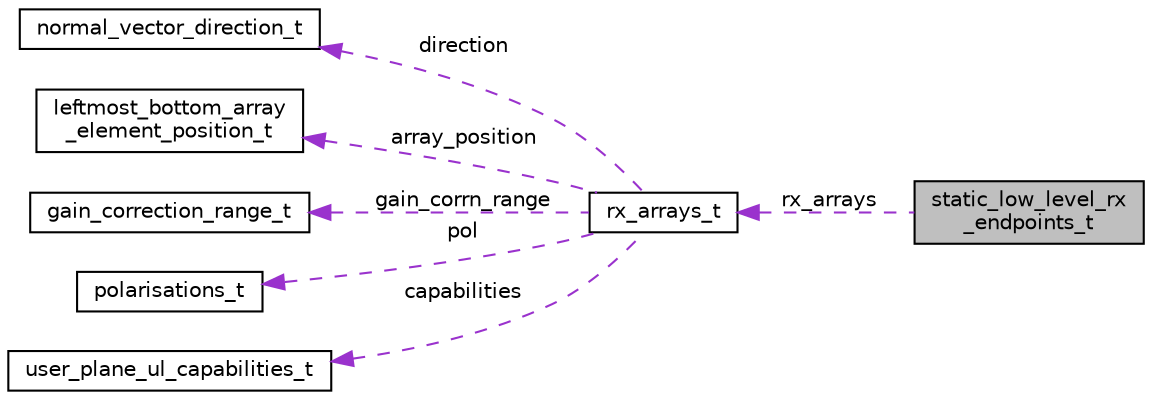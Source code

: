 digraph "static_low_level_rx_endpoints_t"
{
 // LATEX_PDF_SIZE
  bgcolor="transparent";
  edge [fontname="Helvetica",fontsize="10",labelfontname="Helvetica",labelfontsize="10"];
  node [fontname="Helvetica",fontsize="10",shape=record];
  rankdir="LR";
  Node1 [label="static_low_level_rx\l_endpoints_t",height=0.2,width=0.4,color="black", fillcolor="grey75", style="filled", fontcolor="black",tooltip=" "];
  Node2 -> Node1 [dir="back",color="darkorchid3",fontsize="10",style="dashed",label=" rx_arrays" ,fontname="Helvetica"];
  Node2 [label="rx_arrays_t",height=0.2,width=0.4,color="black",URL="$EvenstarUplaneConf_8h.html#structrx__arrays__t",tooltip=" "];
  Node3 -> Node2 [dir="back",color="darkorchid3",fontsize="10",style="dashed",label=" direction" ,fontname="Helvetica"];
  Node3 [label="normal_vector_direction_t",height=0.2,width=0.4,color="black",URL="$EvenstarUplaneConf_8h.html#structnormal__vector__direction__t",tooltip=" "];
  Node4 -> Node2 [dir="back",color="darkorchid3",fontsize="10",style="dashed",label=" array_position" ,fontname="Helvetica"];
  Node4 [label="leftmost_bottom_array\l_element_position_t",height=0.2,width=0.4,color="black",URL="$EvenstarUplaneConf_8h.html#structleftmost__bottom__array__element__position__t",tooltip=" "];
  Node5 -> Node2 [dir="back",color="darkorchid3",fontsize="10",style="dashed",label=" gain_corrn_range" ,fontname="Helvetica"];
  Node5 [label="gain_correction_range_t",height=0.2,width=0.4,color="black",URL="$EvenstarUplaneConf_8h.html#structgain__correction__range__t",tooltip=" "];
  Node6 -> Node2 [dir="back",color="darkorchid3",fontsize="10",style="dashed",label=" pol" ,fontname="Helvetica"];
  Node6 [label="polarisations_t",height=0.2,width=0.4,color="black",URL="$EvenstarUplaneConf_8h.html#structpolarisations__t",tooltip=" "];
  Node7 -> Node2 [dir="back",color="darkorchid3",fontsize="10",style="dashed",label=" capabilities" ,fontname="Helvetica"];
  Node7 [label="user_plane_ul_capabilities_t",height=0.2,width=0.4,color="black",URL="$EvenstarUplaneConf_8h.html#structuser__plane__ul__capabilities__t",tooltip=" "];
}
